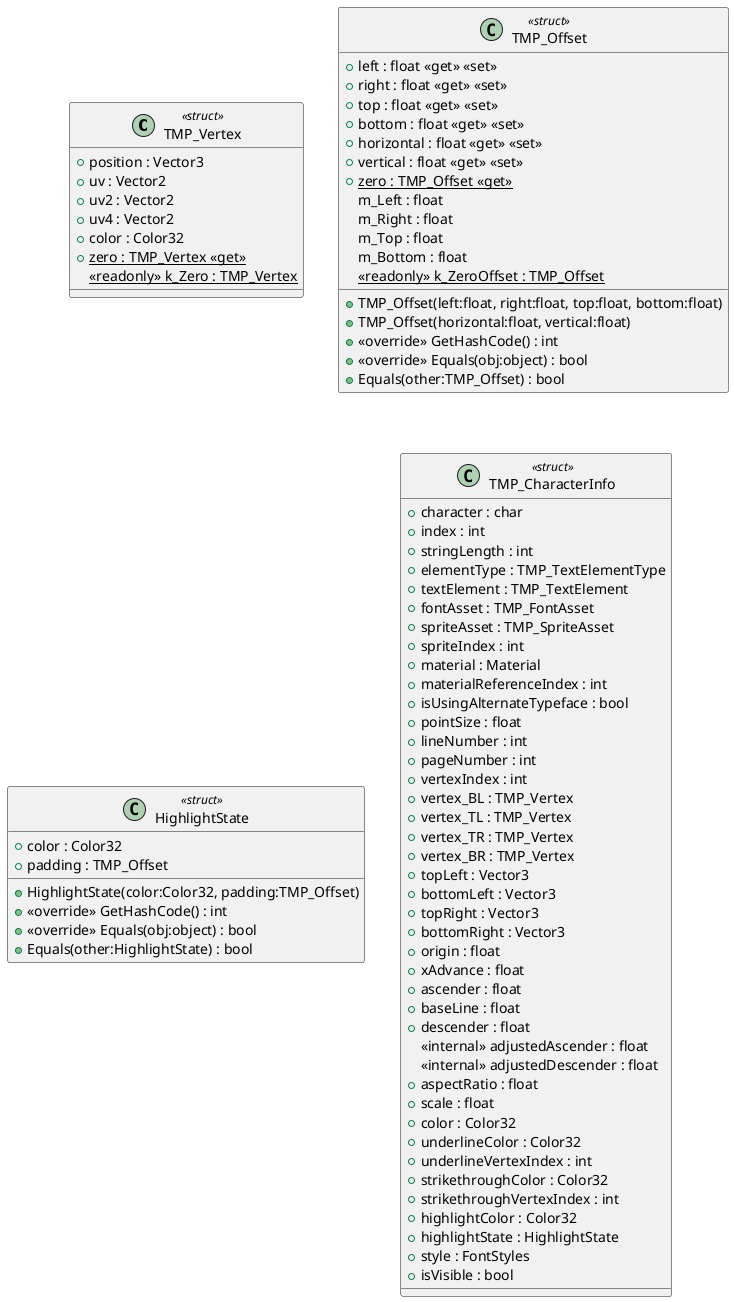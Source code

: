 @startuml
class TMP_Vertex <<struct>> {
    + position : Vector3
    + uv : Vector2
    + uv2 : Vector2
    + uv4 : Vector2
    + color : Color32
    + {static} zero : TMP_Vertex <<get>>
    {static} <<readonly>> k_Zero : TMP_Vertex
}
class TMP_Offset <<struct>> {
    + left : float <<get>> <<set>>
    + right : float <<get>> <<set>>
    + top : float <<get>> <<set>>
    + bottom : float <<get>> <<set>>
    + horizontal : float <<get>> <<set>>
    + vertical : float <<get>> <<set>>
    + {static} zero : TMP_Offset <<get>>
    m_Left : float
    m_Right : float
    m_Top : float
    m_Bottom : float
    {static} <<readonly>> k_ZeroOffset : TMP_Offset
    + TMP_Offset(left:float, right:float, top:float, bottom:float)
    + TMP_Offset(horizontal:float, vertical:float)
    + <<override>> GetHashCode() : int
    + <<override>> Equals(obj:object) : bool
    + Equals(other:TMP_Offset) : bool
}
class HighlightState <<struct>> {
    + color : Color32
    + padding : TMP_Offset
    + HighlightState(color:Color32, padding:TMP_Offset)
    + <<override>> GetHashCode() : int
    + <<override>> Equals(obj:object) : bool
    + Equals(other:HighlightState) : bool
}
class TMP_CharacterInfo <<struct>> {
    + character : char
    + index : int
    + stringLength : int
    + elementType : TMP_TextElementType
    + textElement : TMP_TextElement
    + fontAsset : TMP_FontAsset
    + spriteAsset : TMP_SpriteAsset
    + spriteIndex : int
    + material : Material
    + materialReferenceIndex : int
    + isUsingAlternateTypeface : bool
    + pointSize : float
    + lineNumber : int
    + pageNumber : int
    + vertexIndex : int
    + vertex_BL : TMP_Vertex
    + vertex_TL : TMP_Vertex
    + vertex_TR : TMP_Vertex
    + vertex_BR : TMP_Vertex
    + topLeft : Vector3
    + bottomLeft : Vector3
    + topRight : Vector3
    + bottomRight : Vector3
    + origin : float
    + xAdvance : float
    + ascender : float
    + baseLine : float
    + descender : float
    <<internal>> adjustedAscender : float
    <<internal>> adjustedDescender : float
    + aspectRatio : float
    + scale : float
    + color : Color32
    + underlineColor : Color32
    + underlineVertexIndex : int
    + strikethroughColor : Color32
    + strikethroughVertexIndex : int
    + highlightColor : Color32
    + highlightState : HighlightState
    + style : FontStyles
    + isVisible : bool
}
@enduml

